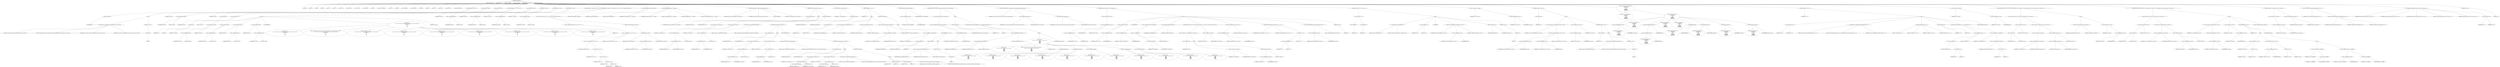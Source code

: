 digraph hostapd_notif_assoc {  
"1000123" [label = "(METHOD,hostapd_notif_assoc)" ]
"1000124" [label = "(PARAM,hostapd_data *hapd)" ]
"1000125" [label = "(PARAM,const u8 *addr)" ]
"1000126" [label = "(PARAM,const u8 *req_ies)" ]
"1000127" [label = "(PARAM,size_t req_ies_len)" ]
"1000128" [label = "(PARAM,int reassoc)" ]
"1000129" [label = "(BLOCK,,)" ]
"1000130" [label = "(LOCAL,v5: int)" ]
"1000131" [label = "(LOCAL,v6: int)" ]
"1000132" [label = "(LOCAL,v8: u8)" ]
"1000133" [label = "(LOCAL,v9: u8)" ]
"1000134" [label = "(LOCAL,v10: u8)" ]
"1000135" [label = "(LOCAL,v11: u8)" ]
"1000136" [label = "(LOCAL,v14: size_t)" ]
"1000137" [label = "(LOCAL,v15: const u8 *)" ]
"1000138" [label = "(LOCAL,v17: sta_info *)" ]
"1000139" [label = "(LOCAL,v18: sta_info *)" ]
"1000140" [label = "(LOCAL,v19: int)" ]
"1000141" [label = "(LOCAL,v20: wpa_state_machine *)" ]
"1000142" [label = "(LOCAL,v21: int)" ]
"1000143" [label = "(LOCAL,v22: int)" ]
"1000144" [label = "(LOCAL,v23: unsigned int)" ]
"1000145" [label = "(LOCAL,v24: wpa_event)" ]
"1000146" [label = "(LOCAL,v25: u32)" ]
"1000147" [label = "(LOCAL,v26: int)" ]
"1000148" [label = "(LOCAL,v27: u32)" ]
"1000149" [label = "(LOCAL,v28: u8 *)" ]
"1000150" [label = "(LOCAL,v30: u8 [ 1064 ])" ]
"1000151" [label = "(LOCAL,mdie: ieee802_11_elems)" ]
"1000152" [label = "(CONTROL_STRUCTURE,if ( !addr ),if ( !addr ))" ]
"1000153" [label = "(<operator>.logicalNot,!addr)" ]
"1000154" [label = "(IDENTIFIER,addr,!addr)" ]
"1000155" [label = "(BLOCK,,)" ]
"1000156" [label = "(wpa_printf,wpa_printf(2, \"hostapd_notif_assoc: Skip event with no address\", req_ies, req_ies_len))" ]
"1000157" [label = "(LITERAL,2,wpa_printf(2, \"hostapd_notif_assoc: Skip event with no address\", req_ies, req_ies_len))" ]
"1000158" [label = "(LITERAL,\"hostapd_notif_assoc: Skip event with no address\",wpa_printf(2, \"hostapd_notif_assoc: Skip event with no address\", req_ies, req_ies_len))" ]
"1000159" [label = "(IDENTIFIER,req_ies,wpa_printf(2, \"hostapd_notif_assoc: Skip event with no address\", req_ies, req_ies_len))" ]
"1000160" [label = "(IDENTIFIER,req_ies_len,wpa_printf(2, \"hostapd_notif_assoc: Skip event with no address\", req_ies, req_ies_len))" ]
"1000161" [label = "(RETURN,return -1;,return -1;)" ]
"1000162" [label = "(<operator>.minus,-1)" ]
"1000163" [label = "(LITERAL,1,-1)" ]
"1000164" [label = "(<operator>.assignment,v5 = addr[1])" ]
"1000165" [label = "(IDENTIFIER,v5,v5 = addr[1])" ]
"1000166" [label = "(<operator>.indirectIndexAccess,addr[1])" ]
"1000167" [label = "(IDENTIFIER,addr,v5 = addr[1])" ]
"1000168" [label = "(LITERAL,1,v5 = addr[1])" ]
"1000169" [label = "(<operator>.assignment,v6 = *addr)" ]
"1000170" [label = "(IDENTIFIER,v6,v6 = *addr)" ]
"1000171" [label = "(<operator>.indirection,*addr)" ]
"1000172" [label = "(IDENTIFIER,addr,v6 = *addr)" ]
"1000173" [label = "(CONTROL_STRUCTURE,if ( (v6 & 1) != 0 ),if ( (v6 & 1) != 0 ))" ]
"1000174" [label = "(<operator>.notEquals,(v6 & 1) != 0)" ]
"1000175" [label = "(<operator>.and,v6 & 1)" ]
"1000176" [label = "(IDENTIFIER,v6,v6 & 1)" ]
"1000177" [label = "(LITERAL,1,v6 & 1)" ]
"1000178" [label = "(LITERAL,0,(v6 & 1) != 0)" ]
"1000179" [label = "(BLOCK,,)" ]
"1000180" [label = "(<operator>.assignment,v11 = addr[5])" ]
"1000181" [label = "(IDENTIFIER,v11,v11 = addr[5])" ]
"1000182" [label = "(<operator>.indirectIndexAccess,addr[5])" ]
"1000183" [label = "(IDENTIFIER,addr,v11 = addr[5])" ]
"1000184" [label = "(LITERAL,5,v11 = addr[5])" ]
"1000185" [label = "(<operator>.assignment,v10 = addr[4])" ]
"1000186" [label = "(IDENTIFIER,v10,v10 = addr[4])" ]
"1000187" [label = "(<operator>.indirectIndexAccess,addr[4])" ]
"1000188" [label = "(IDENTIFIER,addr,v10 = addr[4])" ]
"1000189" [label = "(LITERAL,4,v10 = addr[4])" ]
"1000190" [label = "(<operator>.assignment,v9 = addr[3])" ]
"1000191" [label = "(IDENTIFIER,v9,v9 = addr[3])" ]
"1000192" [label = "(<operator>.indirectIndexAccess,addr[3])" ]
"1000193" [label = "(IDENTIFIER,addr,v9 = addr[3])" ]
"1000194" [label = "(LITERAL,3,v9 = addr[3])" ]
"1000195" [label = "(<operator>.assignment,v8 = addr[2])" ]
"1000196" [label = "(IDENTIFIER,v8,v8 = addr[2])" ]
"1000197" [label = "(<operator>.indirectIndexAccess,addr[2])" ]
"1000198" [label = "(IDENTIFIER,addr,v8 = addr[2])" ]
"1000199" [label = "(LITERAL,2,v8 = addr[2])" ]
"1000200" [label = "(JUMP_TARGET,LABEL_9)" ]
"1000201" [label = "(wpa_printf,wpa_printf(\n      2,\n      \"%s: Invalid SA=%02x:%02x:%02x:%02x:%02x:%02x in received indication - ignore this indication silently\",\n      \"hostapd_notif_assoc\",\n      v6,\n      v5,\n      v8,\n      v9,\n      v10,\n      v11))" ]
"1000202" [label = "(LITERAL,2,wpa_printf(\n      2,\n      \"%s: Invalid SA=%02x:%02x:%02x:%02x:%02x:%02x in received indication - ignore this indication silently\",\n      \"hostapd_notif_assoc\",\n      v6,\n      v5,\n      v8,\n      v9,\n      v10,\n      v11))" ]
"1000203" [label = "(LITERAL,\"%s: Invalid SA=%02x:%02x:%02x:%02x:%02x:%02x in received indication - ignore this indication silently\",wpa_printf(\n      2,\n      \"%s: Invalid SA=%02x:%02x:%02x:%02x:%02x:%02x in received indication - ignore this indication silently\",\n      \"hostapd_notif_assoc\",\n      v6,\n      v5,\n      v8,\n      v9,\n      v10,\n      v11))" ]
"1000204" [label = "(LITERAL,\"hostapd_notif_assoc\",wpa_printf(\n      2,\n      \"%s: Invalid SA=%02x:%02x:%02x:%02x:%02x:%02x in received indication - ignore this indication silently\",\n      \"hostapd_notif_assoc\",\n      v6,\n      v5,\n      v8,\n      v9,\n      v10,\n      v11))" ]
"1000205" [label = "(IDENTIFIER,v6,wpa_printf(\n      2,\n      \"%s: Invalid SA=%02x:%02x:%02x:%02x:%02x:%02x in received indication - ignore this indication silently\",\n      \"hostapd_notif_assoc\",\n      v6,\n      v5,\n      v8,\n      v9,\n      v10,\n      v11))" ]
"1000206" [label = "(IDENTIFIER,v5,wpa_printf(\n      2,\n      \"%s: Invalid SA=%02x:%02x:%02x:%02x:%02x:%02x in received indication - ignore this indication silently\",\n      \"hostapd_notif_assoc\",\n      v6,\n      v5,\n      v8,\n      v9,\n      v10,\n      v11))" ]
"1000207" [label = "(IDENTIFIER,v8,wpa_printf(\n      2,\n      \"%s: Invalid SA=%02x:%02x:%02x:%02x:%02x:%02x in received indication - ignore this indication silently\",\n      \"hostapd_notif_assoc\",\n      v6,\n      v5,\n      v8,\n      v9,\n      v10,\n      v11))" ]
"1000208" [label = "(IDENTIFIER,v9,wpa_printf(\n      2,\n      \"%s: Invalid SA=%02x:%02x:%02x:%02x:%02x:%02x in received indication - ignore this indication silently\",\n      \"hostapd_notif_assoc\",\n      v6,\n      v5,\n      v8,\n      v9,\n      v10,\n      v11))" ]
"1000209" [label = "(IDENTIFIER,v10,wpa_printf(\n      2,\n      \"%s: Invalid SA=%02x:%02x:%02x:%02x:%02x:%02x in received indication - ignore this indication silently\",\n      \"hostapd_notif_assoc\",\n      v6,\n      v5,\n      v8,\n      v9,\n      v10,\n      v11))" ]
"1000210" [label = "(IDENTIFIER,v11,wpa_printf(\n      2,\n      \"%s: Invalid SA=%02x:%02x:%02x:%02x:%02x:%02x in received indication - ignore this indication silently\",\n      \"hostapd_notif_assoc\",\n      v6,\n      v5,\n      v8,\n      v9,\n      v10,\n      v11))" ]
"1000211" [label = "(RETURN,return 0;,return 0;)" ]
"1000212" [label = "(LITERAL,0,return 0;)" ]
"1000213" [label = "(<operator>.assignment,v8 = addr[2])" ]
"1000214" [label = "(IDENTIFIER,v8,v8 = addr[2])" ]
"1000215" [label = "(<operator>.indirectIndexAccess,addr[2])" ]
"1000216" [label = "(IDENTIFIER,addr,v8 = addr[2])" ]
"1000217" [label = "(LITERAL,2,v8 = addr[2])" ]
"1000218" [label = "(<operator>.assignment,v9 = addr[3])" ]
"1000219" [label = "(IDENTIFIER,v9,v9 = addr[3])" ]
"1000220" [label = "(<operator>.indirectIndexAccess,addr[3])" ]
"1000221" [label = "(IDENTIFIER,addr,v9 = addr[3])" ]
"1000222" [label = "(LITERAL,3,v9 = addr[3])" ]
"1000223" [label = "(<operator>.assignment,v10 = addr[4])" ]
"1000224" [label = "(IDENTIFIER,v10,v10 = addr[4])" ]
"1000225" [label = "(<operator>.indirectIndexAccess,addr[4])" ]
"1000226" [label = "(IDENTIFIER,addr,v10 = addr[4])" ]
"1000227" [label = "(LITERAL,4,v10 = addr[4])" ]
"1000228" [label = "(<operator>.assignment,v11 = addr[5])" ]
"1000229" [label = "(IDENTIFIER,v11,v11 = addr[5])" ]
"1000230" [label = "(<operator>.indirectIndexAccess,addr[5])" ]
"1000231" [label = "(IDENTIFIER,addr,v11 = addr[5])" ]
"1000232" [label = "(LITERAL,5,v11 = addr[5])" ]
"1000233" [label = "(CONTROL_STRUCTURE,if ( !((unsigned __int8)(v5 | v6 | v8 | v9 | v10) | v11) || !bcmp(addr, hapd->own_addr, 6u) ),if ( !((unsigned __int8)(v5 | v6 | v8 | v9 | v10) | v11) || !bcmp(addr, hapd->own_addr, 6u) ))" ]
"1000234" [label = "(<operator>.logicalOr,!((unsigned __int8)(v5 | v6 | v8 | v9 | v10) | v11) || !bcmp(addr, hapd->own_addr, 6u))" ]
"1000235" [label = "(<operator>.logicalNot,!((unsigned __int8)(v5 | v6 | v8 | v9 | v10) | v11))" ]
"1000236" [label = "(<operator>.or,(unsigned __int8)(v5 | v6 | v8 | v9 | v10) | v11)" ]
"1000237" [label = "(<operator>.cast,(unsigned __int8)(v5 | v6 | v8 | v9 | v10))" ]
"1000238" [label = "(UNKNOWN,unsigned __int8,unsigned __int8)" ]
"1000239" [label = "(<operator>.or,v5 | v6 | v8 | v9 | v10)" ]
"1000240" [label = "(IDENTIFIER,v5,v5 | v6 | v8 | v9 | v10)" ]
"1000241" [label = "(<operator>.or,v6 | v8 | v9 | v10)" ]
"1000242" [label = "(IDENTIFIER,v6,v6 | v8 | v9 | v10)" ]
"1000243" [label = "(<operator>.or,v8 | v9 | v10)" ]
"1000244" [label = "(IDENTIFIER,v8,v8 | v9 | v10)" ]
"1000245" [label = "(<operator>.or,v9 | v10)" ]
"1000246" [label = "(IDENTIFIER,v9,v9 | v10)" ]
"1000247" [label = "(IDENTIFIER,v10,v9 | v10)" ]
"1000248" [label = "(IDENTIFIER,v11,(unsigned __int8)(v5 | v6 | v8 | v9 | v10) | v11)" ]
"1000249" [label = "(<operator>.logicalNot,!bcmp(addr, hapd->own_addr, 6u))" ]
"1000250" [label = "(bcmp,bcmp(addr, hapd->own_addr, 6u))" ]
"1000251" [label = "(IDENTIFIER,addr,bcmp(addr, hapd->own_addr, 6u))" ]
"1000252" [label = "(<operator>.indirectFieldAccess,hapd->own_addr)" ]
"1000253" [label = "(IDENTIFIER,hapd,bcmp(addr, hapd->own_addr, 6u))" ]
"1000254" [label = "(FIELD_IDENTIFIER,own_addr,own_addr)" ]
"1000255" [label = "(LITERAL,6u,bcmp(addr, hapd->own_addr, 6u))" ]
"1000256" [label = "(CONTROL_STRUCTURE,goto LABEL_9;,goto LABEL_9;)" ]
"1000257" [label = "(random_add_randomness,random_add_randomness(addr, 6u))" ]
"1000258" [label = "(IDENTIFIER,addr,random_add_randomness(addr, 6u))" ]
"1000259" [label = "(LITERAL,6u,random_add_randomness(addr, 6u))" ]
"1000260" [label = "(hostapd_logger,hostapd_logger(hapd, addr, 1u, 2, \"associated\"))" ]
"1000261" [label = "(IDENTIFIER,hapd,hostapd_logger(hapd, addr, 1u, 2, \"associated\"))" ]
"1000262" [label = "(IDENTIFIER,addr,hostapd_logger(hapd, addr, 1u, 2, \"associated\"))" ]
"1000263" [label = "(LITERAL,1u,hostapd_logger(hapd, addr, 1u, 2, \"associated\"))" ]
"1000264" [label = "(LITERAL,2,hostapd_logger(hapd, addr, 1u, 2, \"associated\"))" ]
"1000265" [label = "(LITERAL,\"associated\",hostapd_logger(hapd, addr, 1u, 2, \"associated\"))" ]
"1000266" [label = "(ieee802_11_parse_elems,ieee802_11_parse_elems(req_ies, req_ies_len, &mdie, 0))" ]
"1000267" [label = "(IDENTIFIER,req_ies,ieee802_11_parse_elems(req_ies, req_ies_len, &mdie, 0))" ]
"1000268" [label = "(IDENTIFIER,req_ies_len,ieee802_11_parse_elems(req_ies, req_ies_len, &mdie, 0))" ]
"1000269" [label = "(<operator>.addressOf,&mdie)" ]
"1000270" [label = "(IDENTIFIER,mdie,ieee802_11_parse_elems(req_ies, req_ies_len, &mdie, 0))" ]
"1000271" [label = "(LITERAL,0,ieee802_11_parse_elems(req_ies, req_ies_len, &mdie, 0))" ]
"1000272" [label = "(CONTROL_STRUCTURE,if ( mdie.wps_ie ),if ( mdie.wps_ie ))" ]
"1000273" [label = "(<operator>.fieldAccess,mdie.wps_ie)" ]
"1000274" [label = "(IDENTIFIER,mdie,if ( mdie.wps_ie ))" ]
"1000275" [label = "(FIELD_IDENTIFIER,wps_ie,wps_ie)" ]
"1000276" [label = "(BLOCK,,)" ]
"1000277" [label = "(<operator>.assignment,v14 = mdie.wps_ie_len + 2)" ]
"1000278" [label = "(IDENTIFIER,v14,v14 = mdie.wps_ie_len + 2)" ]
"1000279" [label = "(<operator>.addition,mdie.wps_ie_len + 2)" ]
"1000280" [label = "(<operator>.fieldAccess,mdie.wps_ie_len)" ]
"1000281" [label = "(IDENTIFIER,mdie,mdie.wps_ie_len + 2)" ]
"1000282" [label = "(FIELD_IDENTIFIER,wps_ie_len,wps_ie_len)" ]
"1000283" [label = "(LITERAL,2,mdie.wps_ie_len + 2)" ]
"1000284" [label = "(<operator>.assignment,v15 = mdie.wps_ie - 2)" ]
"1000285" [label = "(IDENTIFIER,v15,v15 = mdie.wps_ie - 2)" ]
"1000286" [label = "(<operator>.subtraction,mdie.wps_ie - 2)" ]
"1000287" [label = "(<operator>.fieldAccess,mdie.wps_ie)" ]
"1000288" [label = "(IDENTIFIER,mdie,mdie.wps_ie - 2)" ]
"1000289" [label = "(FIELD_IDENTIFIER,wps_ie,wps_ie)" ]
"1000290" [label = "(LITERAL,2,mdie.wps_ie - 2)" ]
"1000291" [label = "(wpa_printf,wpa_printf(2, \"STA included WPS IE in (Re)AssocReq\"))" ]
"1000292" [label = "(LITERAL,2,wpa_printf(2, \"STA included WPS IE in (Re)AssocReq\"))" ]
"1000293" [label = "(LITERAL,\"STA included WPS IE in (Re)AssocReq\",wpa_printf(2, \"STA included WPS IE in (Re)AssocReq\"))" ]
"1000294" [label = "(CONTROL_STRUCTURE,else,else)" ]
"1000295" [label = "(CONTROL_STRUCTURE,if ( mdie.rsn_ie ),if ( mdie.rsn_ie ))" ]
"1000296" [label = "(<operator>.fieldAccess,mdie.rsn_ie)" ]
"1000297" [label = "(IDENTIFIER,mdie,if ( mdie.rsn_ie ))" ]
"1000298" [label = "(FIELD_IDENTIFIER,rsn_ie,rsn_ie)" ]
"1000299" [label = "(BLOCK,,)" ]
"1000300" [label = "(<operator>.assignment,v14 = mdie.rsn_ie_len + 2)" ]
"1000301" [label = "(IDENTIFIER,v14,v14 = mdie.rsn_ie_len + 2)" ]
"1000302" [label = "(<operator>.addition,mdie.rsn_ie_len + 2)" ]
"1000303" [label = "(<operator>.fieldAccess,mdie.rsn_ie_len)" ]
"1000304" [label = "(IDENTIFIER,mdie,mdie.rsn_ie_len + 2)" ]
"1000305" [label = "(FIELD_IDENTIFIER,rsn_ie_len,rsn_ie_len)" ]
"1000306" [label = "(LITERAL,2,mdie.rsn_ie_len + 2)" ]
"1000307" [label = "(<operator>.assignment,v15 = mdie.rsn_ie - 2)" ]
"1000308" [label = "(IDENTIFIER,v15,v15 = mdie.rsn_ie - 2)" ]
"1000309" [label = "(<operator>.subtraction,mdie.rsn_ie - 2)" ]
"1000310" [label = "(<operator>.fieldAccess,mdie.rsn_ie)" ]
"1000311" [label = "(IDENTIFIER,mdie,mdie.rsn_ie - 2)" ]
"1000312" [label = "(FIELD_IDENTIFIER,rsn_ie,rsn_ie)" ]
"1000313" [label = "(LITERAL,2,mdie.rsn_ie - 2)" ]
"1000314" [label = "(wpa_printf,wpa_printf(2, \"STA included RSN IE in (Re)AssocReq\"))" ]
"1000315" [label = "(LITERAL,2,wpa_printf(2, \"STA included RSN IE in (Re)AssocReq\"))" ]
"1000316" [label = "(LITERAL,\"STA included RSN IE in (Re)AssocReq\",wpa_printf(2, \"STA included RSN IE in (Re)AssocReq\"))" ]
"1000317" [label = "(CONTROL_STRUCTURE,else,else)" ]
"1000318" [label = "(CONTROL_STRUCTURE,if ( mdie.wpa_ie ),if ( mdie.wpa_ie ))" ]
"1000319" [label = "(<operator>.fieldAccess,mdie.wpa_ie)" ]
"1000320" [label = "(IDENTIFIER,mdie,if ( mdie.wpa_ie ))" ]
"1000321" [label = "(FIELD_IDENTIFIER,wpa_ie,wpa_ie)" ]
"1000322" [label = "(BLOCK,,)" ]
"1000323" [label = "(<operator>.assignment,v14 = mdie.wpa_ie_len + 2)" ]
"1000324" [label = "(IDENTIFIER,v14,v14 = mdie.wpa_ie_len + 2)" ]
"1000325" [label = "(<operator>.addition,mdie.wpa_ie_len + 2)" ]
"1000326" [label = "(<operator>.fieldAccess,mdie.wpa_ie_len)" ]
"1000327" [label = "(IDENTIFIER,mdie,mdie.wpa_ie_len + 2)" ]
"1000328" [label = "(FIELD_IDENTIFIER,wpa_ie_len,wpa_ie_len)" ]
"1000329" [label = "(LITERAL,2,mdie.wpa_ie_len + 2)" ]
"1000330" [label = "(<operator>.assignment,v15 = mdie.wpa_ie - 2)" ]
"1000331" [label = "(IDENTIFIER,v15,v15 = mdie.wpa_ie - 2)" ]
"1000332" [label = "(<operator>.subtraction,mdie.wpa_ie - 2)" ]
"1000333" [label = "(<operator>.fieldAccess,mdie.wpa_ie)" ]
"1000334" [label = "(IDENTIFIER,mdie,mdie.wpa_ie - 2)" ]
"1000335" [label = "(FIELD_IDENTIFIER,wpa_ie,wpa_ie)" ]
"1000336" [label = "(LITERAL,2,mdie.wpa_ie - 2)" ]
"1000337" [label = "(wpa_printf,wpa_printf(2, \"STA included WPA IE in (Re)AssocReq\"))" ]
"1000338" [label = "(LITERAL,2,wpa_printf(2, \"STA included WPA IE in (Re)AssocReq\"))" ]
"1000339" [label = "(LITERAL,\"STA included WPA IE in (Re)AssocReq\",wpa_printf(2, \"STA included WPA IE in (Re)AssocReq\"))" ]
"1000340" [label = "(CONTROL_STRUCTURE,else,else)" ]
"1000341" [label = "(BLOCK,,)" ]
"1000342" [label = "(<operator>.assignment,v15 = 0)" ]
"1000343" [label = "(IDENTIFIER,v15,v15 = 0)" ]
"1000344" [label = "(LITERAL,0,v15 = 0)" ]
"1000345" [label = "(<operator>.assignment,v14 = 0)" ]
"1000346" [label = "(IDENTIFIER,v14,v14 = 0)" ]
"1000347" [label = "(LITERAL,0,v14 = 0)" ]
"1000348" [label = "(wpa_printf,wpa_printf(2, \"STA did not include WPS/RSN/WPA IE in (Re)AssocReq\"))" ]
"1000349" [label = "(LITERAL,2,wpa_printf(2, \"STA did not include WPS/RSN/WPA IE in (Re)AssocReq\"))" ]
"1000350" [label = "(LITERAL,\"STA did not include WPS/RSN/WPA IE in (Re)AssocReq\",wpa_printf(2, \"STA did not include WPS/RSN/WPA IE in (Re)AssocReq\"))" ]
"1000351" [label = "(<operator>.assignment,v17 = ap_get_sta(hapd, addr))" ]
"1000352" [label = "(IDENTIFIER,v17,v17 = ap_get_sta(hapd, addr))" ]
"1000353" [label = "(ap_get_sta,ap_get_sta(hapd, addr))" ]
"1000354" [label = "(IDENTIFIER,hapd,ap_get_sta(hapd, addr))" ]
"1000355" [label = "(IDENTIFIER,addr,ap_get_sta(hapd, addr))" ]
"1000356" [label = "(CONTROL_STRUCTURE,if ( v17 ),if ( v17 ))" ]
"1000357" [label = "(IDENTIFIER,v17,if ( v17 ))" ]
"1000358" [label = "(BLOCK,,)" ]
"1000359" [label = "(<operator>.assignment,v18 = v17)" ]
"1000360" [label = "(IDENTIFIER,v18,v18 = v17)" ]
"1000361" [label = "(IDENTIFIER,v17,v18 = v17)" ]
"1000362" [label = "(ap_sta_no_session_timeout,ap_sta_no_session_timeout(hapd, v17))" ]
"1000363" [label = "(IDENTIFIER,hapd,ap_sta_no_session_timeout(hapd, v17))" ]
"1000364" [label = "(IDENTIFIER,v17,ap_sta_no_session_timeout(hapd, v17))" ]
"1000365" [label = "(accounting_sta_stop,accounting_sta_stop(hapd, v18))" ]
"1000366" [label = "(IDENTIFIER,hapd,accounting_sta_stop(hapd, v18))" ]
"1000367" [label = "(IDENTIFIER,v18,accounting_sta_stop(hapd, v18))" ]
"1000368" [label = "(<operator>.assignment,v18->timeout_next = STA_NULLFUNC)" ]
"1000369" [label = "(<operator>.indirectFieldAccess,v18->timeout_next)" ]
"1000370" [label = "(IDENTIFIER,v18,v18->timeout_next = STA_NULLFUNC)" ]
"1000371" [label = "(FIELD_IDENTIFIER,timeout_next,timeout_next)" ]
"1000372" [label = "(IDENTIFIER,STA_NULLFUNC,v18->timeout_next = STA_NULLFUNC)" ]
"1000373" [label = "(CONTROL_STRUCTURE,else,else)" ]
"1000374" [label = "(BLOCK,,)" ]
"1000375" [label = "(<operator>.assignment,v18 = ap_sta_add(hapd, addr))" ]
"1000376" [label = "(IDENTIFIER,v18,v18 = ap_sta_add(hapd, addr))" ]
"1000377" [label = "(ap_sta_add,ap_sta_add(hapd, addr))" ]
"1000378" [label = "(IDENTIFIER,hapd,ap_sta_add(hapd, addr))" ]
"1000379" [label = "(IDENTIFIER,addr,ap_sta_add(hapd, addr))" ]
"1000380" [label = "(CONTROL_STRUCTURE,if ( !v18 ),if ( !v18 ))" ]
"1000381" [label = "(<operator>.logicalNot,!v18)" ]
"1000382" [label = "(IDENTIFIER,v18,!v18)" ]
"1000383" [label = "(BLOCK,,)" ]
"1000384" [label = "(hostapd_drv_sta_disassoc,hostapd_drv_sta_disassoc(hapd, addr, 5))" ]
"1000385" [label = "(IDENTIFIER,hapd,hostapd_drv_sta_disassoc(hapd, addr, 5))" ]
"1000386" [label = "(IDENTIFIER,addr,hostapd_drv_sta_disassoc(hapd, addr, 5))" ]
"1000387" [label = "(LITERAL,5,hostapd_drv_sta_disassoc(hapd, addr, 5))" ]
"1000388" [label = "(RETURN,return -1;,return -1;)" ]
"1000389" [label = "(<operator>.minus,-1)" ]
"1000390" [label = "(LITERAL,1,-1)" ]
"1000391" [label = "(<operators>.assignmentAnd,v18->flags &= 0xFFFECFFF)" ]
"1000392" [label = "(<operator>.indirectFieldAccess,v18->flags)" ]
"1000393" [label = "(IDENTIFIER,v18,v18->flags &= 0xFFFECFFF)" ]
"1000394" [label = "(FIELD_IDENTIFIER,flags,flags)" ]
"1000395" [label = "(LITERAL,0xFFFECFFF,v18->flags &= 0xFFFECFFF)" ]
"1000396" [label = "(CONTROL_STRUCTURE,if ( !hapd->iface->drv_max_acl_mac_addrs ),if ( !hapd->iface->drv_max_acl_mac_addrs ))" ]
"1000397" [label = "(<operator>.logicalNot,!hapd->iface->drv_max_acl_mac_addrs)" ]
"1000398" [label = "(<operator>.indirectFieldAccess,hapd->iface->drv_max_acl_mac_addrs)" ]
"1000399" [label = "(<operator>.indirectFieldAccess,hapd->iface)" ]
"1000400" [label = "(IDENTIFIER,hapd,!hapd->iface->drv_max_acl_mac_addrs)" ]
"1000401" [label = "(FIELD_IDENTIFIER,iface,iface)" ]
"1000402" [label = "(FIELD_IDENTIFIER,drv_max_acl_mac_addrs,drv_max_acl_mac_addrs)" ]
"1000403" [label = "(BLOCK,,)" ]
"1000404" [label = "(<operator>.assignment,v19 = 1)" ]
"1000405" [label = "(IDENTIFIER,v19,v19 = 1)" ]
"1000406" [label = "(LITERAL,1,v19 = 1)" ]
"1000407" [label = "(CONTROL_STRUCTURE,if ( hostapd_check_acl(hapd, addr, 0) != 1 ),if ( hostapd_check_acl(hapd, addr, 0) != 1 ))" ]
"1000408" [label = "(<operator>.notEquals,hostapd_check_acl(hapd, addr, 0) != 1)" ]
"1000409" [label = "(hostapd_check_acl,hostapd_check_acl(hapd, addr, 0))" ]
"1000410" [label = "(IDENTIFIER,hapd,hostapd_check_acl(hapd, addr, 0))" ]
"1000411" [label = "(IDENTIFIER,addr,hostapd_check_acl(hapd, addr, 0))" ]
"1000412" [label = "(LITERAL,0,hostapd_check_acl(hapd, addr, 0))" ]
"1000413" [label = "(LITERAL,1,hostapd_check_acl(hapd, addr, 0) != 1)" ]
"1000414" [label = "(BLOCK,,)" ]
"1000415" [label = "(wpa_printf,wpa_printf(\n        3,\n        \"STA %02x:%02x:%02x:%02x:%02x:%02x not allowed to connect\",\n        *addr,\n        addr[1],\n        addr[2],\n        addr[3],\n        addr[4],\n        addr[5]))" ]
"1000416" [label = "(LITERAL,3,wpa_printf(\n        3,\n        \"STA %02x:%02x:%02x:%02x:%02x:%02x not allowed to connect\",\n        *addr,\n        addr[1],\n        addr[2],\n        addr[3],\n        addr[4],\n        addr[5]))" ]
"1000417" [label = "(LITERAL,\"STA %02x:%02x:%02x:%02x:%02x:%02x not allowed to connect\",wpa_printf(\n        3,\n        \"STA %02x:%02x:%02x:%02x:%02x:%02x not allowed to connect\",\n        *addr,\n        addr[1],\n        addr[2],\n        addr[3],\n        addr[4],\n        addr[5]))" ]
"1000418" [label = "(<operator>.indirection,*addr)" ]
"1000419" [label = "(IDENTIFIER,addr,wpa_printf(\n        3,\n        \"STA %02x:%02x:%02x:%02x:%02x:%02x not allowed to connect\",\n        *addr,\n        addr[1],\n        addr[2],\n        addr[3],\n        addr[4],\n        addr[5]))" ]
"1000420" [label = "(<operator>.indirectIndexAccess,addr[1])" ]
"1000421" [label = "(IDENTIFIER,addr,wpa_printf(\n        3,\n        \"STA %02x:%02x:%02x:%02x:%02x:%02x not allowed to connect\",\n        *addr,\n        addr[1],\n        addr[2],\n        addr[3],\n        addr[4],\n        addr[5]))" ]
"1000422" [label = "(LITERAL,1,wpa_printf(\n        3,\n        \"STA %02x:%02x:%02x:%02x:%02x:%02x not allowed to connect\",\n        *addr,\n        addr[1],\n        addr[2],\n        addr[3],\n        addr[4],\n        addr[5]))" ]
"1000423" [label = "(<operator>.indirectIndexAccess,addr[2])" ]
"1000424" [label = "(IDENTIFIER,addr,wpa_printf(\n        3,\n        \"STA %02x:%02x:%02x:%02x:%02x:%02x not allowed to connect\",\n        *addr,\n        addr[1],\n        addr[2],\n        addr[3],\n        addr[4],\n        addr[5]))" ]
"1000425" [label = "(LITERAL,2,wpa_printf(\n        3,\n        \"STA %02x:%02x:%02x:%02x:%02x:%02x not allowed to connect\",\n        *addr,\n        addr[1],\n        addr[2],\n        addr[3],\n        addr[4],\n        addr[5]))" ]
"1000426" [label = "(<operator>.indirectIndexAccess,addr[3])" ]
"1000427" [label = "(IDENTIFIER,addr,wpa_printf(\n        3,\n        \"STA %02x:%02x:%02x:%02x:%02x:%02x not allowed to connect\",\n        *addr,\n        addr[1],\n        addr[2],\n        addr[3],\n        addr[4],\n        addr[5]))" ]
"1000428" [label = "(LITERAL,3,wpa_printf(\n        3,\n        \"STA %02x:%02x:%02x:%02x:%02x:%02x not allowed to connect\",\n        *addr,\n        addr[1],\n        addr[2],\n        addr[3],\n        addr[4],\n        addr[5]))" ]
"1000429" [label = "(<operator>.indirectIndexAccess,addr[4])" ]
"1000430" [label = "(IDENTIFIER,addr,wpa_printf(\n        3,\n        \"STA %02x:%02x:%02x:%02x:%02x:%02x not allowed to connect\",\n        *addr,\n        addr[1],\n        addr[2],\n        addr[3],\n        addr[4],\n        addr[5]))" ]
"1000431" [label = "(LITERAL,4,wpa_printf(\n        3,\n        \"STA %02x:%02x:%02x:%02x:%02x:%02x not allowed to connect\",\n        *addr,\n        addr[1],\n        addr[2],\n        addr[3],\n        addr[4],\n        addr[5]))" ]
"1000432" [label = "(<operator>.indirectIndexAccess,addr[5])" ]
"1000433" [label = "(IDENTIFIER,addr,wpa_printf(\n        3,\n        \"STA %02x:%02x:%02x:%02x:%02x:%02x not allowed to connect\",\n        *addr,\n        addr[1],\n        addr[2],\n        addr[3],\n        addr[4],\n        addr[5]))" ]
"1000434" [label = "(LITERAL,5,wpa_printf(\n        3,\n        \"STA %02x:%02x:%02x:%02x:%02x:%02x not allowed to connect\",\n        *addr,\n        addr[1],\n        addr[2],\n        addr[3],\n        addr[4],\n        addr[5]))" ]
"1000435" [label = "(CONTROL_STRUCTURE,goto fail;,goto fail;)" ]
"1000436" [label = "(ap_copy_sta_supp_op_classes,ap_copy_sta_supp_op_classes(v18, mdie.supp_op_classes, mdie.supp_op_classes_len))" ]
"1000437" [label = "(IDENTIFIER,v18,ap_copy_sta_supp_op_classes(v18, mdie.supp_op_classes, mdie.supp_op_classes_len))" ]
"1000438" [label = "(<operator>.fieldAccess,mdie.supp_op_classes)" ]
"1000439" [label = "(IDENTIFIER,mdie,ap_copy_sta_supp_op_classes(v18, mdie.supp_op_classes, mdie.supp_op_classes_len))" ]
"1000440" [label = "(FIELD_IDENTIFIER,supp_op_classes,supp_op_classes)" ]
"1000441" [label = "(<operator>.fieldAccess,mdie.supp_op_classes_len)" ]
"1000442" [label = "(IDENTIFIER,mdie,ap_copy_sta_supp_op_classes(v18, mdie.supp_op_classes, mdie.supp_op_classes_len))" ]
"1000443" [label = "(FIELD_IDENTIFIER,supp_op_classes_len,supp_op_classes_len)" ]
"1000444" [label = "(CONTROL_STRUCTURE,if ( !hapd->conf->wpa ),if ( !hapd->conf->wpa ))" ]
"1000445" [label = "(<operator>.logicalNot,!hapd->conf->wpa)" ]
"1000446" [label = "(<operator>.indirectFieldAccess,hapd->conf->wpa)" ]
"1000447" [label = "(<operator>.indirectFieldAccess,hapd->conf)" ]
"1000448" [label = "(IDENTIFIER,hapd,!hapd->conf->wpa)" ]
"1000449" [label = "(FIELD_IDENTIFIER,conf,conf)" ]
"1000450" [label = "(FIELD_IDENTIFIER,wpa,wpa)" ]
"1000451" [label = "(BLOCK,,)" ]
"1000452" [label = "(<operator>.assignment,v23 = v18->flags)" ]
"1000453" [label = "(IDENTIFIER,v23,v23 = v18->flags)" ]
"1000454" [label = "(<operator>.indirectFieldAccess,v18->flags)" ]
"1000455" [label = "(IDENTIFIER,v18,v23 = v18->flags)" ]
"1000456" [label = "(FIELD_IDENTIFIER,flags,flags)" ]
"1000457" [label = "(JUMP_TARGET,LABEL_30)" ]
"1000458" [label = "(<operator>.assignment,v18->flags = v23 & 0xFFF7FFFC | 3)" ]
"1000459" [label = "(<operator>.indirectFieldAccess,v18->flags)" ]
"1000460" [label = "(IDENTIFIER,v18,v18->flags = v23 & 0xFFF7FFFC | 3)" ]
"1000461" [label = "(FIELD_IDENTIFIER,flags,flags)" ]
"1000462" [label = "(<operator>.or,v23 & 0xFFF7FFFC | 3)" ]
"1000463" [label = "(<operator>.and,v23 & 0xFFF7FFFC)" ]
"1000464" [label = "(IDENTIFIER,v23,v23 & 0xFFF7FFFC)" ]
"1000465" [label = "(LITERAL,0xFFF7FFFC,v23 & 0xFFF7FFFC)" ]
"1000466" [label = "(LITERAL,3,v23 & 0xFFF7FFFC | 3)" ]
"1000467" [label = "(hostapd_set_sta_flags,hostapd_set_sta_flags(hapd, v18))" ]
"1000468" [label = "(IDENTIFIER,hapd,hostapd_set_sta_flags(hapd, v18))" ]
"1000469" [label = "(IDENTIFIER,v18,hostapd_set_sta_flags(hapd, v18))" ]
"1000470" [label = "(CONTROL_STRUCTURE,if ( !reassoc || (v24 = WPA_ASSOC_FT, v18->auth_alg != 2) ),if ( !reassoc || (v24 = WPA_ASSOC_FT, v18->auth_alg != 2) ))" ]
"1000471" [label = "(<operator>.logicalOr,!reassoc || (v24 = WPA_ASSOC_FT, v18->auth_alg != 2))" ]
"1000472" [label = "(<operator>.logicalNot,!reassoc)" ]
"1000473" [label = "(IDENTIFIER,reassoc,!reassoc)" ]
"1000474" [label = "(BLOCK,,)" ]
"1000475" [label = "(<operator>.assignment,v24 = WPA_ASSOC_FT)" ]
"1000476" [label = "(IDENTIFIER,v24,v24 = WPA_ASSOC_FT)" ]
"1000477" [label = "(IDENTIFIER,WPA_ASSOC_FT,v24 = WPA_ASSOC_FT)" ]
"1000478" [label = "(<operator>.notEquals,v18->auth_alg != 2)" ]
"1000479" [label = "(<operator>.indirectFieldAccess,v18->auth_alg)" ]
"1000480" [label = "(IDENTIFIER,v18,v18->auth_alg != 2)" ]
"1000481" [label = "(FIELD_IDENTIFIER,auth_alg,auth_alg)" ]
"1000482" [label = "(LITERAL,2,v18->auth_alg != 2)" ]
"1000483" [label = "(<operator>.assignment,v24 = WPA_ASSOC)" ]
"1000484" [label = "(IDENTIFIER,v24,v24 = WPA_ASSOC)" ]
"1000485" [label = "(IDENTIFIER,WPA_ASSOC,v24 = WPA_ASSOC)" ]
"1000486" [label = "(wpa_auth_sm_event,wpa_auth_sm_event(v18->wpa_sm, v24))" ]
"1000487" [label = "(<operator>.indirectFieldAccess,v18->wpa_sm)" ]
"1000488" [label = "(IDENTIFIER,v18,wpa_auth_sm_event(v18->wpa_sm, v24))" ]
"1000489" [label = "(FIELD_IDENTIFIER,wpa_sm,wpa_sm)" ]
"1000490" [label = "(IDENTIFIER,v24,wpa_auth_sm_event(v18->wpa_sm, v24))" ]
"1000491" [label = "(hostapd_new_assoc_sta,hostapd_new_assoc_sta(hapd, v18, (v23 >> 1) & 1))" ]
"1000492" [label = "(IDENTIFIER,hapd,hostapd_new_assoc_sta(hapd, v18, (v23 >> 1) & 1))" ]
"1000493" [label = "(IDENTIFIER,v18,hostapd_new_assoc_sta(hapd, v18, (v23 >> 1) & 1))" ]
"1000494" [label = "(<operator>.and,(v23 >> 1) & 1)" ]
"1000495" [label = "(<operator>.arithmeticShiftRight,v23 >> 1)" ]
"1000496" [label = "(IDENTIFIER,v23,v23 >> 1)" ]
"1000497" [label = "(LITERAL,1,v23 >> 1)" ]
"1000498" [label = "(LITERAL,1,(v23 >> 1) & 1)" ]
"1000499" [label = "(ieee802_1x_notify_port_enabled,ieee802_1x_notify_port_enabled(v18->eapol_sm, 1))" ]
"1000500" [label = "(<operator>.indirectFieldAccess,v18->eapol_sm)" ]
"1000501" [label = "(IDENTIFIER,v18,ieee802_1x_notify_port_enabled(v18->eapol_sm, 1))" ]
"1000502" [label = "(FIELD_IDENTIFIER,eapol_sm,eapol_sm)" ]
"1000503" [label = "(LITERAL,1,ieee802_1x_notify_port_enabled(v18->eapol_sm, 1))" ]
"1000504" [label = "(RETURN,return 0;,return 0;)" ]
"1000505" [label = "(LITERAL,0,return 0;)" ]
"1000506" [label = "(CONTROL_STRUCTURE,if ( !v15 || !v14 ),if ( !v15 || !v14 ))" ]
"1000507" [label = "(<operator>.logicalOr,!v15 || !v14)" ]
"1000508" [label = "(<operator>.logicalNot,!v15)" ]
"1000509" [label = "(IDENTIFIER,v15,!v15)" ]
"1000510" [label = "(<operator>.logicalNot,!v14)" ]
"1000511" [label = "(IDENTIFIER,v14,!v14)" ]
"1000512" [label = "(BLOCK,,)" ]
"1000513" [label = "(wpa_printf,wpa_printf(2, \"No WPA/RSN IE from STA\"))" ]
"1000514" [label = "(LITERAL,2,wpa_printf(2, \"No WPA/RSN IE from STA\"))" ]
"1000515" [label = "(LITERAL,\"No WPA/RSN IE from STA\",wpa_printf(2, \"No WPA/RSN IE from STA\"))" ]
"1000516" [label = "(<operator>.assignment,v19 = 13)" ]
"1000517" [label = "(IDENTIFIER,v19,v19 = 13)" ]
"1000518" [label = "(LITERAL,13,v19 = 13)" ]
"1000519" [label = "(JUMP_TARGET,fail)" ]
"1000520" [label = "(hostapd_drv_sta_disassoc,hostapd_drv_sta_disassoc(hapd, v18->addr, v19))" ]
"1000521" [label = "(IDENTIFIER,hapd,hostapd_drv_sta_disassoc(hapd, v18->addr, v19))" ]
"1000522" [label = "(<operator>.indirectFieldAccess,v18->addr)" ]
"1000523" [label = "(IDENTIFIER,v18,hostapd_drv_sta_disassoc(hapd, v18->addr, v19))" ]
"1000524" [label = "(FIELD_IDENTIFIER,addr,addr)" ]
"1000525" [label = "(IDENTIFIER,v19,hostapd_drv_sta_disassoc(hapd, v18->addr, v19))" ]
"1000526" [label = "(ap_free_sta,ap_free_sta(hapd, v18))" ]
"1000527" [label = "(IDENTIFIER,hapd,ap_free_sta(hapd, v18))" ]
"1000528" [label = "(IDENTIFIER,v18,ap_free_sta(hapd, v18))" ]
"1000529" [label = "(RETURN,return -1;,return -1;)" ]
"1000530" [label = "(<operator>.minus,-1)" ]
"1000531" [label = "(LITERAL,1,-1)" ]
"1000532" [label = "(<operator>.assignment,v20 = v18->wpa_sm)" ]
"1000533" [label = "(IDENTIFIER,v20,v20 = v18->wpa_sm)" ]
"1000534" [label = "(<operator>.indirectFieldAccess,v18->wpa_sm)" ]
"1000535" [label = "(IDENTIFIER,v18,v20 = v18->wpa_sm)" ]
"1000536" [label = "(FIELD_IDENTIFIER,wpa_sm,wpa_sm)" ]
"1000537" [label = "(CONTROL_STRUCTURE,if ( !v20 ),if ( !v20 ))" ]
"1000538" [label = "(<operator>.logicalNot,!v20)" ]
"1000539" [label = "(IDENTIFIER,v20,!v20)" ]
"1000540" [label = "(BLOCK,,)" ]
"1000541" [label = "(<operator>.assignment,v20 = wpa_auth_sta_init(hapd->wpa_auth, v18->addr, 0))" ]
"1000542" [label = "(IDENTIFIER,v20,v20 = wpa_auth_sta_init(hapd->wpa_auth, v18->addr, 0))" ]
"1000543" [label = "(wpa_auth_sta_init,wpa_auth_sta_init(hapd->wpa_auth, v18->addr, 0))" ]
"1000544" [label = "(<operator>.indirectFieldAccess,hapd->wpa_auth)" ]
"1000545" [label = "(IDENTIFIER,hapd,wpa_auth_sta_init(hapd->wpa_auth, v18->addr, 0))" ]
"1000546" [label = "(FIELD_IDENTIFIER,wpa_auth,wpa_auth)" ]
"1000547" [label = "(<operator>.indirectFieldAccess,v18->addr)" ]
"1000548" [label = "(IDENTIFIER,v18,wpa_auth_sta_init(hapd->wpa_auth, v18->addr, 0))" ]
"1000549" [label = "(FIELD_IDENTIFIER,addr,addr)" ]
"1000550" [label = "(LITERAL,0,wpa_auth_sta_init(hapd->wpa_auth, v18->addr, 0))" ]
"1000551" [label = "(<operator>.assignment,v18->wpa_sm = v20)" ]
"1000552" [label = "(<operator>.indirectFieldAccess,v18->wpa_sm)" ]
"1000553" [label = "(IDENTIFIER,v18,v18->wpa_sm = v20)" ]
"1000554" [label = "(FIELD_IDENTIFIER,wpa_sm,wpa_sm)" ]
"1000555" [label = "(IDENTIFIER,v20,v18->wpa_sm = v20)" ]
"1000556" [label = "(CONTROL_STRUCTURE,if ( !v20 ),if ( !v20 ))" ]
"1000557" [label = "(<operator>.logicalNot,!v20)" ]
"1000558" [label = "(IDENTIFIER,v20,!v20)" ]
"1000559" [label = "(BLOCK,,)" ]
"1000560" [label = "(wpa_printf,wpa_printf(5, \"Failed to initialize WPA state machine\"))" ]
"1000561" [label = "(LITERAL,5,wpa_printf(5, \"Failed to initialize WPA state machine\"))" ]
"1000562" [label = "(LITERAL,\"Failed to initialize WPA state machine\",wpa_printf(5, \"Failed to initialize WPA state machine\"))" ]
"1000563" [label = "(RETURN,return -1;,return -1;)" ]
"1000564" [label = "(<operator>.minus,-1)" ]
"1000565" [label = "(LITERAL,1,-1)" ]
"1000566" [label = "(<operator>.assignment,v21 = wpa_validate_wpa_ie(\n          hapd->wpa_auth,\n          v20,\n          hapd->iface->freq,\n          v15,\n          v14,\n          mdie.mdie,\n          mdie.mdie_len,\n          mdie.owe_dh,\n          mdie.owe_dh_len))" ]
"1000567" [label = "(IDENTIFIER,v21,v21 = wpa_validate_wpa_ie(\n          hapd->wpa_auth,\n          v20,\n          hapd->iface->freq,\n          v15,\n          v14,\n          mdie.mdie,\n          mdie.mdie_len,\n          mdie.owe_dh,\n          mdie.owe_dh_len))" ]
"1000568" [label = "(wpa_validate_wpa_ie,wpa_validate_wpa_ie(\n          hapd->wpa_auth,\n          v20,\n          hapd->iface->freq,\n          v15,\n          v14,\n          mdie.mdie,\n          mdie.mdie_len,\n          mdie.owe_dh,\n          mdie.owe_dh_len))" ]
"1000569" [label = "(<operator>.indirectFieldAccess,hapd->wpa_auth)" ]
"1000570" [label = "(IDENTIFIER,hapd,wpa_validate_wpa_ie(\n          hapd->wpa_auth,\n          v20,\n          hapd->iface->freq,\n          v15,\n          v14,\n          mdie.mdie,\n          mdie.mdie_len,\n          mdie.owe_dh,\n          mdie.owe_dh_len))" ]
"1000571" [label = "(FIELD_IDENTIFIER,wpa_auth,wpa_auth)" ]
"1000572" [label = "(IDENTIFIER,v20,wpa_validate_wpa_ie(\n          hapd->wpa_auth,\n          v20,\n          hapd->iface->freq,\n          v15,\n          v14,\n          mdie.mdie,\n          mdie.mdie_len,\n          mdie.owe_dh,\n          mdie.owe_dh_len))" ]
"1000573" [label = "(<operator>.indirectFieldAccess,hapd->iface->freq)" ]
"1000574" [label = "(<operator>.indirectFieldAccess,hapd->iface)" ]
"1000575" [label = "(IDENTIFIER,hapd,wpa_validate_wpa_ie(\n          hapd->wpa_auth,\n          v20,\n          hapd->iface->freq,\n          v15,\n          v14,\n          mdie.mdie,\n          mdie.mdie_len,\n          mdie.owe_dh,\n          mdie.owe_dh_len))" ]
"1000576" [label = "(FIELD_IDENTIFIER,iface,iface)" ]
"1000577" [label = "(FIELD_IDENTIFIER,freq,freq)" ]
"1000578" [label = "(IDENTIFIER,v15,wpa_validate_wpa_ie(\n          hapd->wpa_auth,\n          v20,\n          hapd->iface->freq,\n          v15,\n          v14,\n          mdie.mdie,\n          mdie.mdie_len,\n          mdie.owe_dh,\n          mdie.owe_dh_len))" ]
"1000579" [label = "(IDENTIFIER,v14,wpa_validate_wpa_ie(\n          hapd->wpa_auth,\n          v20,\n          hapd->iface->freq,\n          v15,\n          v14,\n          mdie.mdie,\n          mdie.mdie_len,\n          mdie.owe_dh,\n          mdie.owe_dh_len))" ]
"1000580" [label = "(<operator>.fieldAccess,mdie.mdie)" ]
"1000581" [label = "(IDENTIFIER,mdie,wpa_validate_wpa_ie(\n          hapd->wpa_auth,\n          v20,\n          hapd->iface->freq,\n          v15,\n          v14,\n          mdie.mdie,\n          mdie.mdie_len,\n          mdie.owe_dh,\n          mdie.owe_dh_len))" ]
"1000582" [label = "(FIELD_IDENTIFIER,mdie,mdie)" ]
"1000583" [label = "(<operator>.fieldAccess,mdie.mdie_len)" ]
"1000584" [label = "(IDENTIFIER,mdie,wpa_validate_wpa_ie(\n          hapd->wpa_auth,\n          v20,\n          hapd->iface->freq,\n          v15,\n          v14,\n          mdie.mdie,\n          mdie.mdie_len,\n          mdie.owe_dh,\n          mdie.owe_dh_len))" ]
"1000585" [label = "(FIELD_IDENTIFIER,mdie_len,mdie_len)" ]
"1000586" [label = "(<operator>.fieldAccess,mdie.owe_dh)" ]
"1000587" [label = "(IDENTIFIER,mdie,wpa_validate_wpa_ie(\n          hapd->wpa_auth,\n          v20,\n          hapd->iface->freq,\n          v15,\n          v14,\n          mdie.mdie,\n          mdie.mdie_len,\n          mdie.owe_dh,\n          mdie.owe_dh_len))" ]
"1000588" [label = "(FIELD_IDENTIFIER,owe_dh,owe_dh)" ]
"1000589" [label = "(<operator>.fieldAccess,mdie.owe_dh_len)" ]
"1000590" [label = "(IDENTIFIER,mdie,wpa_validate_wpa_ie(\n          hapd->wpa_auth,\n          v20,\n          hapd->iface->freq,\n          v15,\n          v14,\n          mdie.mdie,\n          mdie.mdie_len,\n          mdie.owe_dh,\n          mdie.owe_dh_len))" ]
"1000591" [label = "(FIELD_IDENTIFIER,owe_dh_len,owe_dh_len)" ]
"1000592" [label = "(CONTROL_STRUCTURE,if ( v21 ),if ( v21 ))" ]
"1000593" [label = "(IDENTIFIER,v21,if ( v21 ))" ]
"1000594" [label = "(BLOCK,,)" ]
"1000595" [label = "(<operator>.assignment,v22 = v21)" ]
"1000596" [label = "(IDENTIFIER,v22,v22 = v21)" ]
"1000597" [label = "(IDENTIFIER,v21,v22 = v21)" ]
"1000598" [label = "(wpa_printf,wpa_printf(2, \"WPA/RSN information element rejected? (res %u)\", v21))" ]
"1000599" [label = "(LITERAL,2,wpa_printf(2, \"WPA/RSN information element rejected? (res %u)\", v21))" ]
"1000600" [label = "(LITERAL,\"WPA/RSN information element rejected? (res %u)\",wpa_printf(2, \"WPA/RSN information element rejected? (res %u)\", v21))" ]
"1000601" [label = "(IDENTIFIER,v21,wpa_printf(2, \"WPA/RSN information element rejected? (res %u)\", v21))" ]
"1000602" [label = "(wpa_hexdump,wpa_hexdump(2, \"IE\", v15, v14))" ]
"1000603" [label = "(LITERAL,2,wpa_hexdump(2, \"IE\", v15, v14))" ]
"1000604" [label = "(LITERAL,\"IE\",wpa_hexdump(2, \"IE\", v15, v14))" ]
"1000605" [label = "(IDENTIFIER,v15,wpa_hexdump(2, \"IE\", v15, v14))" ]
"1000606" [label = "(IDENTIFIER,v14,wpa_hexdump(2, \"IE\", v15, v14))" ]
"1000607" [label = "(<operator>.assignment,v19 = 13)" ]
"1000608" [label = "(IDENTIFIER,v19,v19 = 13)" ]
"1000609" [label = "(LITERAL,13,v19 = 13)" ]
"1000610" [label = "(CONTROL_STRUCTURE,if ( (unsigned int)(v22 - 2) < 7 ),if ( (unsigned int)(v22 - 2) < 7 ))" ]
"1000611" [label = "(<operator>.lessThan,(unsigned int)(v22 - 2) < 7)" ]
"1000612" [label = "(<operator>.cast,(unsigned int)(v22 - 2))" ]
"1000613" [label = "(UNKNOWN,unsigned int,unsigned int)" ]
"1000614" [label = "(<operator>.subtraction,v22 - 2)" ]
"1000615" [label = "(IDENTIFIER,v22,v22 - 2)" ]
"1000616" [label = "(LITERAL,2,v22 - 2)" ]
"1000617" [label = "(LITERAL,7,(unsigned int)(v22 - 2) < 7)" ]
"1000618" [label = "(<operator>.assignment,v19 = dword_48D828[v22 - 2])" ]
"1000619" [label = "(IDENTIFIER,v19,v19 = dword_48D828[v22 - 2])" ]
"1000620" [label = "(<operator>.indirectIndexAccess,dword_48D828[v22 - 2])" ]
"1000621" [label = "(IDENTIFIER,dword_48D828,v19 = dword_48D828[v22 - 2])" ]
"1000622" [label = "(<operator>.subtraction,v22 - 2)" ]
"1000623" [label = "(IDENTIFIER,v22,v22 - 2)" ]
"1000624" [label = "(LITERAL,2,v22 - 2)" ]
"1000625" [label = "(CONTROL_STRUCTURE,goto fail;,goto fail;)" ]
"1000626" [label = "(<operator>.assignment,v25 = v18->flags)" ]
"1000627" [label = "(IDENTIFIER,v25,v25 = v18->flags)" ]
"1000628" [label = "(<operator>.indirectFieldAccess,v18->flags)" ]
"1000629" [label = "(IDENTIFIER,v18,v25 = v18->flags)" ]
"1000630" [label = "(FIELD_IDENTIFIER,flags,flags)" ]
"1000631" [label = "(CONTROL_STRUCTURE,if ( (v25 & 0x402) == 1026 && !v18->sa_query_timed_out && v18->sa_query_count > 0 ),if ( (v25 & 0x402) == 1026 && !v18->sa_query_timed_out && v18->sa_query_count > 0 ))" ]
"1000632" [label = "(<operator>.logicalAnd,(v25 & 0x402) == 1026 && !v18->sa_query_timed_out && v18->sa_query_count > 0)" ]
"1000633" [label = "(<operator>.equals,(v25 & 0x402) == 1026)" ]
"1000634" [label = "(<operator>.and,v25 & 0x402)" ]
"1000635" [label = "(IDENTIFIER,v25,v25 & 0x402)" ]
"1000636" [label = "(LITERAL,0x402,v25 & 0x402)" ]
"1000637" [label = "(LITERAL,1026,(v25 & 0x402) == 1026)" ]
"1000638" [label = "(<operator>.logicalAnd,!v18->sa_query_timed_out && v18->sa_query_count > 0)" ]
"1000639" [label = "(<operator>.logicalNot,!v18->sa_query_timed_out)" ]
"1000640" [label = "(<operator>.indirectFieldAccess,v18->sa_query_timed_out)" ]
"1000641" [label = "(IDENTIFIER,v18,!v18->sa_query_timed_out)" ]
"1000642" [label = "(FIELD_IDENTIFIER,sa_query_timed_out,sa_query_timed_out)" ]
"1000643" [label = "(<operator>.greaterThan,v18->sa_query_count > 0)" ]
"1000644" [label = "(<operator>.indirectFieldAccess,v18->sa_query_count)" ]
"1000645" [label = "(IDENTIFIER,v18,v18->sa_query_count > 0)" ]
"1000646" [label = "(FIELD_IDENTIFIER,sa_query_count,sa_query_count)" ]
"1000647" [label = "(LITERAL,0,v18->sa_query_count > 0)" ]
"1000648" [label = "(BLOCK,,)" ]
"1000649" [label = "(ap_check_sa_query_timeout,ap_check_sa_query_timeout(hapd, v18))" ]
"1000650" [label = "(IDENTIFIER,hapd,ap_check_sa_query_timeout(hapd, v18))" ]
"1000651" [label = "(IDENTIFIER,v18,ap_check_sa_query_timeout(hapd, v18))" ]
"1000652" [label = "(<operator>.assignment,v25 = v18->flags)" ]
"1000653" [label = "(IDENTIFIER,v25,v25 = v18->flags)" ]
"1000654" [label = "(<operator>.indirectFieldAccess,v18->flags)" ]
"1000655" [label = "(IDENTIFIER,v18,v25 = v18->flags)" ]
"1000656" [label = "(FIELD_IDENTIFIER,flags,flags)" ]
"1000657" [label = "(CONTROL_STRUCTURE,if ( (v25 & 0x402) != 1026 || v18->sa_query_timed_out || v18->auth_alg == 2 ),if ( (v25 & 0x402) != 1026 || v18->sa_query_timed_out || v18->auth_alg == 2 ))" ]
"1000658" [label = "(<operator>.logicalOr,(v25 & 0x402) != 1026 || v18->sa_query_timed_out || v18->auth_alg == 2)" ]
"1000659" [label = "(<operator>.notEquals,(v25 & 0x402) != 1026)" ]
"1000660" [label = "(<operator>.and,v25 & 0x402)" ]
"1000661" [label = "(IDENTIFIER,v25,v25 & 0x402)" ]
"1000662" [label = "(LITERAL,0x402,v25 & 0x402)" ]
"1000663" [label = "(LITERAL,1026,(v25 & 0x402) != 1026)" ]
"1000664" [label = "(<operator>.logicalOr,v18->sa_query_timed_out || v18->auth_alg == 2)" ]
"1000665" [label = "(<operator>.indirectFieldAccess,v18->sa_query_timed_out)" ]
"1000666" [label = "(IDENTIFIER,v18,v18->sa_query_timed_out || v18->auth_alg == 2)" ]
"1000667" [label = "(FIELD_IDENTIFIER,sa_query_timed_out,sa_query_timed_out)" ]
"1000668" [label = "(<operator>.equals,v18->auth_alg == 2)" ]
"1000669" [label = "(<operator>.indirectFieldAccess,v18->auth_alg)" ]
"1000670" [label = "(IDENTIFIER,v18,v18->auth_alg == 2)" ]
"1000671" [label = "(FIELD_IDENTIFIER,auth_alg,auth_alg)" ]
"1000672" [label = "(LITERAL,2,v18->auth_alg == 2)" ]
"1000673" [label = "(BLOCK,,)" ]
"1000674" [label = "(<operator>.assignment,v26 = wpa_auth_uses_mfp(v18->wpa_sm))" ]
"1000675" [label = "(IDENTIFIER,v26,v26 = wpa_auth_uses_mfp(v18->wpa_sm))" ]
"1000676" [label = "(wpa_auth_uses_mfp,wpa_auth_uses_mfp(v18->wpa_sm))" ]
"1000677" [label = "(<operator>.indirectFieldAccess,v18->wpa_sm)" ]
"1000678" [label = "(IDENTIFIER,v18,wpa_auth_uses_mfp(v18->wpa_sm))" ]
"1000679" [label = "(FIELD_IDENTIFIER,wpa_sm,wpa_sm)" ]
"1000680" [label = "(<operator>.assignment,v27 = v18->flags)" ]
"1000681" [label = "(IDENTIFIER,v27,v27 = v18->flags)" ]
"1000682" [label = "(<operator>.indirectFieldAccess,v18->flags)" ]
"1000683" [label = "(IDENTIFIER,v18,v27 = v18->flags)" ]
"1000684" [label = "(FIELD_IDENTIFIER,flags,flags)" ]
"1000685" [label = "(CONTROL_STRUCTURE,if ( v26 ),if ( v26 ))" ]
"1000686" [label = "(IDENTIFIER,v26,if ( v26 ))" ]
"1000687" [label = "(BLOCK,,)" ]
"1000688" [label = "(<operator>.assignment,v23 = v27 | 0x400)" ]
"1000689" [label = "(IDENTIFIER,v23,v23 = v27 | 0x400)" ]
"1000690" [label = "(<operator>.or,v27 | 0x400)" ]
"1000691" [label = "(IDENTIFIER,v27,v27 | 0x400)" ]
"1000692" [label = "(LITERAL,0x400,v27 | 0x400)" ]
"1000693" [label = "(<operator>.assignment,v18->flags = v27 | 0x400)" ]
"1000694" [label = "(<operator>.indirectFieldAccess,v18->flags)" ]
"1000695" [label = "(IDENTIFIER,v18,v18->flags = v27 | 0x400)" ]
"1000696" [label = "(FIELD_IDENTIFIER,flags,flags)" ]
"1000697" [label = "(<operator>.or,v27 | 0x400)" ]
"1000698" [label = "(IDENTIFIER,v27,v27 | 0x400)" ]
"1000699" [label = "(LITERAL,0x400,v27 | 0x400)" ]
"1000700" [label = "(CONTROL_STRUCTURE,else,else)" ]
"1000701" [label = "(BLOCK,,)" ]
"1000702" [label = "(<operator>.assignment,v23 = v27 & 0xFFFFFBFF)" ]
"1000703" [label = "(IDENTIFIER,v23,v23 = v27 & 0xFFFFFBFF)" ]
"1000704" [label = "(<operator>.and,v27 & 0xFFFFFBFF)" ]
"1000705" [label = "(IDENTIFIER,v27,v27 & 0xFFFFFBFF)" ]
"1000706" [label = "(LITERAL,0xFFFFFBFF,v27 & 0xFFFFFBFF)" ]
"1000707" [label = "(<operator>.assignment,v18->flags = v27 & 0xFFFFFBFF)" ]
"1000708" [label = "(<operator>.indirectFieldAccess,v18->flags)" ]
"1000709" [label = "(IDENTIFIER,v18,v18->flags = v27 & 0xFFFFFBFF)" ]
"1000710" [label = "(FIELD_IDENTIFIER,flags,flags)" ]
"1000711" [label = "(<operator>.and,v27 & 0xFFFFFBFF)" ]
"1000712" [label = "(IDENTIFIER,v27,v27 & 0xFFFFFBFF)" ]
"1000713" [label = "(LITERAL,0xFFFFFBFF,v27 & 0xFFFFFBFF)" ]
"1000714" [label = "(CONTROL_STRUCTURE,goto LABEL_30;,goto LABEL_30;)" ]
"1000715" [label = "(CONTROL_STRUCTURE,if ( !v18->sa_query_count ),if ( !v18->sa_query_count ))" ]
"1000716" [label = "(<operator>.logicalNot,!v18->sa_query_count)" ]
"1000717" [label = "(<operator>.indirectFieldAccess,v18->sa_query_count)" ]
"1000718" [label = "(IDENTIFIER,v18,!v18->sa_query_count)" ]
"1000719" [label = "(FIELD_IDENTIFIER,sa_query_count,sa_query_count)" ]
"1000720" [label = "(ap_sta_start_sa_query,ap_sta_start_sa_query(hapd, v18))" ]
"1000721" [label = "(IDENTIFIER,hapd,ap_sta_start_sa_query(hapd, v18))" ]
"1000722" [label = "(IDENTIFIER,v18,ap_sta_start_sa_query(hapd, v18))" ]
"1000723" [label = "(<operator>.assignment,v28 = hostapd_eid_assoc_comeback_time(hapd, v18, v30))" ]
"1000724" [label = "(IDENTIFIER,v28,v28 = hostapd_eid_assoc_comeback_time(hapd, v18, v30))" ]
"1000725" [label = "(hostapd_eid_assoc_comeback_time,hostapd_eid_assoc_comeback_time(hapd, v18, v30))" ]
"1000726" [label = "(IDENTIFIER,hapd,hostapd_eid_assoc_comeback_time(hapd, v18, v30))" ]
"1000727" [label = "(IDENTIFIER,v18,hostapd_eid_assoc_comeback_time(hapd, v18, v30))" ]
"1000728" [label = "(IDENTIFIER,v30,hostapd_eid_assoc_comeback_time(hapd, v18, v30))" ]
"1000729" [label = "(hostapd_sta_assoc,hostapd_sta_assoc(hapd, addr, reassoc, 0x1Eu, v30, v28 - v30))" ]
"1000730" [label = "(IDENTIFIER,hapd,hostapd_sta_assoc(hapd, addr, reassoc, 0x1Eu, v30, v28 - v30))" ]
"1000731" [label = "(IDENTIFIER,addr,hostapd_sta_assoc(hapd, addr, reassoc, 0x1Eu, v30, v28 - v30))" ]
"1000732" [label = "(IDENTIFIER,reassoc,hostapd_sta_assoc(hapd, addr, reassoc, 0x1Eu, v30, v28 - v30))" ]
"1000733" [label = "(LITERAL,0x1Eu,hostapd_sta_assoc(hapd, addr, reassoc, 0x1Eu, v30, v28 - v30))" ]
"1000734" [label = "(IDENTIFIER,v30,hostapd_sta_assoc(hapd, addr, reassoc, 0x1Eu, v30, v28 - v30))" ]
"1000735" [label = "(<operator>.subtraction,v28 - v30)" ]
"1000736" [label = "(IDENTIFIER,v28,v28 - v30)" ]
"1000737" [label = "(IDENTIFIER,v30,v28 - v30)" ]
"1000738" [label = "(RETURN,return 0;,return 0;)" ]
"1000739" [label = "(LITERAL,0,return 0;)" ]
"1000740" [label = "(METHOD_RETURN,int __fastcall)" ]
  "1000123" -> "1000124" 
  "1000123" -> "1000125" 
  "1000123" -> "1000126" 
  "1000123" -> "1000127" 
  "1000123" -> "1000128" 
  "1000123" -> "1000129" 
  "1000123" -> "1000740" 
  "1000129" -> "1000130" 
  "1000129" -> "1000131" 
  "1000129" -> "1000132" 
  "1000129" -> "1000133" 
  "1000129" -> "1000134" 
  "1000129" -> "1000135" 
  "1000129" -> "1000136" 
  "1000129" -> "1000137" 
  "1000129" -> "1000138" 
  "1000129" -> "1000139" 
  "1000129" -> "1000140" 
  "1000129" -> "1000141" 
  "1000129" -> "1000142" 
  "1000129" -> "1000143" 
  "1000129" -> "1000144" 
  "1000129" -> "1000145" 
  "1000129" -> "1000146" 
  "1000129" -> "1000147" 
  "1000129" -> "1000148" 
  "1000129" -> "1000149" 
  "1000129" -> "1000150" 
  "1000129" -> "1000151" 
  "1000129" -> "1000152" 
  "1000129" -> "1000164" 
  "1000129" -> "1000169" 
  "1000129" -> "1000173" 
  "1000129" -> "1000213" 
  "1000129" -> "1000218" 
  "1000129" -> "1000223" 
  "1000129" -> "1000228" 
  "1000129" -> "1000233" 
  "1000129" -> "1000257" 
  "1000129" -> "1000260" 
  "1000129" -> "1000266" 
  "1000129" -> "1000272" 
  "1000129" -> "1000351" 
  "1000129" -> "1000356" 
  "1000129" -> "1000391" 
  "1000129" -> "1000396" 
  "1000129" -> "1000436" 
  "1000129" -> "1000444" 
  "1000129" -> "1000506" 
  "1000129" -> "1000532" 
  "1000129" -> "1000537" 
  "1000129" -> "1000566" 
  "1000129" -> "1000592" 
  "1000129" -> "1000626" 
  "1000129" -> "1000631" 
  "1000129" -> "1000657" 
  "1000129" -> "1000715" 
  "1000129" -> "1000723" 
  "1000129" -> "1000729" 
  "1000129" -> "1000738" 
  "1000152" -> "1000153" 
  "1000152" -> "1000155" 
  "1000153" -> "1000154" 
  "1000155" -> "1000156" 
  "1000155" -> "1000161" 
  "1000156" -> "1000157" 
  "1000156" -> "1000158" 
  "1000156" -> "1000159" 
  "1000156" -> "1000160" 
  "1000161" -> "1000162" 
  "1000162" -> "1000163" 
  "1000164" -> "1000165" 
  "1000164" -> "1000166" 
  "1000166" -> "1000167" 
  "1000166" -> "1000168" 
  "1000169" -> "1000170" 
  "1000169" -> "1000171" 
  "1000171" -> "1000172" 
  "1000173" -> "1000174" 
  "1000173" -> "1000179" 
  "1000174" -> "1000175" 
  "1000174" -> "1000178" 
  "1000175" -> "1000176" 
  "1000175" -> "1000177" 
  "1000179" -> "1000180" 
  "1000179" -> "1000185" 
  "1000179" -> "1000190" 
  "1000179" -> "1000195" 
  "1000179" -> "1000200" 
  "1000179" -> "1000201" 
  "1000179" -> "1000211" 
  "1000180" -> "1000181" 
  "1000180" -> "1000182" 
  "1000182" -> "1000183" 
  "1000182" -> "1000184" 
  "1000185" -> "1000186" 
  "1000185" -> "1000187" 
  "1000187" -> "1000188" 
  "1000187" -> "1000189" 
  "1000190" -> "1000191" 
  "1000190" -> "1000192" 
  "1000192" -> "1000193" 
  "1000192" -> "1000194" 
  "1000195" -> "1000196" 
  "1000195" -> "1000197" 
  "1000197" -> "1000198" 
  "1000197" -> "1000199" 
  "1000201" -> "1000202" 
  "1000201" -> "1000203" 
  "1000201" -> "1000204" 
  "1000201" -> "1000205" 
  "1000201" -> "1000206" 
  "1000201" -> "1000207" 
  "1000201" -> "1000208" 
  "1000201" -> "1000209" 
  "1000201" -> "1000210" 
  "1000211" -> "1000212" 
  "1000213" -> "1000214" 
  "1000213" -> "1000215" 
  "1000215" -> "1000216" 
  "1000215" -> "1000217" 
  "1000218" -> "1000219" 
  "1000218" -> "1000220" 
  "1000220" -> "1000221" 
  "1000220" -> "1000222" 
  "1000223" -> "1000224" 
  "1000223" -> "1000225" 
  "1000225" -> "1000226" 
  "1000225" -> "1000227" 
  "1000228" -> "1000229" 
  "1000228" -> "1000230" 
  "1000230" -> "1000231" 
  "1000230" -> "1000232" 
  "1000233" -> "1000234" 
  "1000233" -> "1000256" 
  "1000234" -> "1000235" 
  "1000234" -> "1000249" 
  "1000235" -> "1000236" 
  "1000236" -> "1000237" 
  "1000236" -> "1000248" 
  "1000237" -> "1000238" 
  "1000237" -> "1000239" 
  "1000239" -> "1000240" 
  "1000239" -> "1000241" 
  "1000241" -> "1000242" 
  "1000241" -> "1000243" 
  "1000243" -> "1000244" 
  "1000243" -> "1000245" 
  "1000245" -> "1000246" 
  "1000245" -> "1000247" 
  "1000249" -> "1000250" 
  "1000250" -> "1000251" 
  "1000250" -> "1000252" 
  "1000250" -> "1000255" 
  "1000252" -> "1000253" 
  "1000252" -> "1000254" 
  "1000257" -> "1000258" 
  "1000257" -> "1000259" 
  "1000260" -> "1000261" 
  "1000260" -> "1000262" 
  "1000260" -> "1000263" 
  "1000260" -> "1000264" 
  "1000260" -> "1000265" 
  "1000266" -> "1000267" 
  "1000266" -> "1000268" 
  "1000266" -> "1000269" 
  "1000266" -> "1000271" 
  "1000269" -> "1000270" 
  "1000272" -> "1000273" 
  "1000272" -> "1000276" 
  "1000272" -> "1000294" 
  "1000273" -> "1000274" 
  "1000273" -> "1000275" 
  "1000276" -> "1000277" 
  "1000276" -> "1000284" 
  "1000276" -> "1000291" 
  "1000277" -> "1000278" 
  "1000277" -> "1000279" 
  "1000279" -> "1000280" 
  "1000279" -> "1000283" 
  "1000280" -> "1000281" 
  "1000280" -> "1000282" 
  "1000284" -> "1000285" 
  "1000284" -> "1000286" 
  "1000286" -> "1000287" 
  "1000286" -> "1000290" 
  "1000287" -> "1000288" 
  "1000287" -> "1000289" 
  "1000291" -> "1000292" 
  "1000291" -> "1000293" 
  "1000294" -> "1000295" 
  "1000295" -> "1000296" 
  "1000295" -> "1000299" 
  "1000295" -> "1000317" 
  "1000296" -> "1000297" 
  "1000296" -> "1000298" 
  "1000299" -> "1000300" 
  "1000299" -> "1000307" 
  "1000299" -> "1000314" 
  "1000300" -> "1000301" 
  "1000300" -> "1000302" 
  "1000302" -> "1000303" 
  "1000302" -> "1000306" 
  "1000303" -> "1000304" 
  "1000303" -> "1000305" 
  "1000307" -> "1000308" 
  "1000307" -> "1000309" 
  "1000309" -> "1000310" 
  "1000309" -> "1000313" 
  "1000310" -> "1000311" 
  "1000310" -> "1000312" 
  "1000314" -> "1000315" 
  "1000314" -> "1000316" 
  "1000317" -> "1000318" 
  "1000318" -> "1000319" 
  "1000318" -> "1000322" 
  "1000318" -> "1000340" 
  "1000319" -> "1000320" 
  "1000319" -> "1000321" 
  "1000322" -> "1000323" 
  "1000322" -> "1000330" 
  "1000322" -> "1000337" 
  "1000323" -> "1000324" 
  "1000323" -> "1000325" 
  "1000325" -> "1000326" 
  "1000325" -> "1000329" 
  "1000326" -> "1000327" 
  "1000326" -> "1000328" 
  "1000330" -> "1000331" 
  "1000330" -> "1000332" 
  "1000332" -> "1000333" 
  "1000332" -> "1000336" 
  "1000333" -> "1000334" 
  "1000333" -> "1000335" 
  "1000337" -> "1000338" 
  "1000337" -> "1000339" 
  "1000340" -> "1000341" 
  "1000341" -> "1000342" 
  "1000341" -> "1000345" 
  "1000341" -> "1000348" 
  "1000342" -> "1000343" 
  "1000342" -> "1000344" 
  "1000345" -> "1000346" 
  "1000345" -> "1000347" 
  "1000348" -> "1000349" 
  "1000348" -> "1000350" 
  "1000351" -> "1000352" 
  "1000351" -> "1000353" 
  "1000353" -> "1000354" 
  "1000353" -> "1000355" 
  "1000356" -> "1000357" 
  "1000356" -> "1000358" 
  "1000356" -> "1000373" 
  "1000358" -> "1000359" 
  "1000358" -> "1000362" 
  "1000358" -> "1000365" 
  "1000358" -> "1000368" 
  "1000359" -> "1000360" 
  "1000359" -> "1000361" 
  "1000362" -> "1000363" 
  "1000362" -> "1000364" 
  "1000365" -> "1000366" 
  "1000365" -> "1000367" 
  "1000368" -> "1000369" 
  "1000368" -> "1000372" 
  "1000369" -> "1000370" 
  "1000369" -> "1000371" 
  "1000373" -> "1000374" 
  "1000374" -> "1000375" 
  "1000374" -> "1000380" 
  "1000375" -> "1000376" 
  "1000375" -> "1000377" 
  "1000377" -> "1000378" 
  "1000377" -> "1000379" 
  "1000380" -> "1000381" 
  "1000380" -> "1000383" 
  "1000381" -> "1000382" 
  "1000383" -> "1000384" 
  "1000383" -> "1000388" 
  "1000384" -> "1000385" 
  "1000384" -> "1000386" 
  "1000384" -> "1000387" 
  "1000388" -> "1000389" 
  "1000389" -> "1000390" 
  "1000391" -> "1000392" 
  "1000391" -> "1000395" 
  "1000392" -> "1000393" 
  "1000392" -> "1000394" 
  "1000396" -> "1000397" 
  "1000396" -> "1000403" 
  "1000397" -> "1000398" 
  "1000398" -> "1000399" 
  "1000398" -> "1000402" 
  "1000399" -> "1000400" 
  "1000399" -> "1000401" 
  "1000403" -> "1000404" 
  "1000403" -> "1000407" 
  "1000404" -> "1000405" 
  "1000404" -> "1000406" 
  "1000407" -> "1000408" 
  "1000407" -> "1000414" 
  "1000408" -> "1000409" 
  "1000408" -> "1000413" 
  "1000409" -> "1000410" 
  "1000409" -> "1000411" 
  "1000409" -> "1000412" 
  "1000414" -> "1000415" 
  "1000414" -> "1000435" 
  "1000415" -> "1000416" 
  "1000415" -> "1000417" 
  "1000415" -> "1000418" 
  "1000415" -> "1000420" 
  "1000415" -> "1000423" 
  "1000415" -> "1000426" 
  "1000415" -> "1000429" 
  "1000415" -> "1000432" 
  "1000418" -> "1000419" 
  "1000420" -> "1000421" 
  "1000420" -> "1000422" 
  "1000423" -> "1000424" 
  "1000423" -> "1000425" 
  "1000426" -> "1000427" 
  "1000426" -> "1000428" 
  "1000429" -> "1000430" 
  "1000429" -> "1000431" 
  "1000432" -> "1000433" 
  "1000432" -> "1000434" 
  "1000436" -> "1000437" 
  "1000436" -> "1000438" 
  "1000436" -> "1000441" 
  "1000438" -> "1000439" 
  "1000438" -> "1000440" 
  "1000441" -> "1000442" 
  "1000441" -> "1000443" 
  "1000444" -> "1000445" 
  "1000444" -> "1000451" 
  "1000445" -> "1000446" 
  "1000446" -> "1000447" 
  "1000446" -> "1000450" 
  "1000447" -> "1000448" 
  "1000447" -> "1000449" 
  "1000451" -> "1000452" 
  "1000451" -> "1000457" 
  "1000451" -> "1000458" 
  "1000451" -> "1000467" 
  "1000451" -> "1000470" 
  "1000451" -> "1000486" 
  "1000451" -> "1000491" 
  "1000451" -> "1000499" 
  "1000451" -> "1000504" 
  "1000452" -> "1000453" 
  "1000452" -> "1000454" 
  "1000454" -> "1000455" 
  "1000454" -> "1000456" 
  "1000458" -> "1000459" 
  "1000458" -> "1000462" 
  "1000459" -> "1000460" 
  "1000459" -> "1000461" 
  "1000462" -> "1000463" 
  "1000462" -> "1000466" 
  "1000463" -> "1000464" 
  "1000463" -> "1000465" 
  "1000467" -> "1000468" 
  "1000467" -> "1000469" 
  "1000470" -> "1000471" 
  "1000470" -> "1000483" 
  "1000471" -> "1000472" 
  "1000471" -> "1000474" 
  "1000472" -> "1000473" 
  "1000474" -> "1000475" 
  "1000474" -> "1000478" 
  "1000475" -> "1000476" 
  "1000475" -> "1000477" 
  "1000478" -> "1000479" 
  "1000478" -> "1000482" 
  "1000479" -> "1000480" 
  "1000479" -> "1000481" 
  "1000483" -> "1000484" 
  "1000483" -> "1000485" 
  "1000486" -> "1000487" 
  "1000486" -> "1000490" 
  "1000487" -> "1000488" 
  "1000487" -> "1000489" 
  "1000491" -> "1000492" 
  "1000491" -> "1000493" 
  "1000491" -> "1000494" 
  "1000494" -> "1000495" 
  "1000494" -> "1000498" 
  "1000495" -> "1000496" 
  "1000495" -> "1000497" 
  "1000499" -> "1000500" 
  "1000499" -> "1000503" 
  "1000500" -> "1000501" 
  "1000500" -> "1000502" 
  "1000504" -> "1000505" 
  "1000506" -> "1000507" 
  "1000506" -> "1000512" 
  "1000507" -> "1000508" 
  "1000507" -> "1000510" 
  "1000508" -> "1000509" 
  "1000510" -> "1000511" 
  "1000512" -> "1000513" 
  "1000512" -> "1000516" 
  "1000512" -> "1000519" 
  "1000512" -> "1000520" 
  "1000512" -> "1000526" 
  "1000512" -> "1000529" 
  "1000513" -> "1000514" 
  "1000513" -> "1000515" 
  "1000516" -> "1000517" 
  "1000516" -> "1000518" 
  "1000520" -> "1000521" 
  "1000520" -> "1000522" 
  "1000520" -> "1000525" 
  "1000522" -> "1000523" 
  "1000522" -> "1000524" 
  "1000526" -> "1000527" 
  "1000526" -> "1000528" 
  "1000529" -> "1000530" 
  "1000530" -> "1000531" 
  "1000532" -> "1000533" 
  "1000532" -> "1000534" 
  "1000534" -> "1000535" 
  "1000534" -> "1000536" 
  "1000537" -> "1000538" 
  "1000537" -> "1000540" 
  "1000538" -> "1000539" 
  "1000540" -> "1000541" 
  "1000540" -> "1000551" 
  "1000540" -> "1000556" 
  "1000541" -> "1000542" 
  "1000541" -> "1000543" 
  "1000543" -> "1000544" 
  "1000543" -> "1000547" 
  "1000543" -> "1000550" 
  "1000544" -> "1000545" 
  "1000544" -> "1000546" 
  "1000547" -> "1000548" 
  "1000547" -> "1000549" 
  "1000551" -> "1000552" 
  "1000551" -> "1000555" 
  "1000552" -> "1000553" 
  "1000552" -> "1000554" 
  "1000556" -> "1000557" 
  "1000556" -> "1000559" 
  "1000557" -> "1000558" 
  "1000559" -> "1000560" 
  "1000559" -> "1000563" 
  "1000560" -> "1000561" 
  "1000560" -> "1000562" 
  "1000563" -> "1000564" 
  "1000564" -> "1000565" 
  "1000566" -> "1000567" 
  "1000566" -> "1000568" 
  "1000568" -> "1000569" 
  "1000568" -> "1000572" 
  "1000568" -> "1000573" 
  "1000568" -> "1000578" 
  "1000568" -> "1000579" 
  "1000568" -> "1000580" 
  "1000568" -> "1000583" 
  "1000568" -> "1000586" 
  "1000568" -> "1000589" 
  "1000569" -> "1000570" 
  "1000569" -> "1000571" 
  "1000573" -> "1000574" 
  "1000573" -> "1000577" 
  "1000574" -> "1000575" 
  "1000574" -> "1000576" 
  "1000580" -> "1000581" 
  "1000580" -> "1000582" 
  "1000583" -> "1000584" 
  "1000583" -> "1000585" 
  "1000586" -> "1000587" 
  "1000586" -> "1000588" 
  "1000589" -> "1000590" 
  "1000589" -> "1000591" 
  "1000592" -> "1000593" 
  "1000592" -> "1000594" 
  "1000594" -> "1000595" 
  "1000594" -> "1000598" 
  "1000594" -> "1000602" 
  "1000594" -> "1000607" 
  "1000594" -> "1000610" 
  "1000594" -> "1000625" 
  "1000595" -> "1000596" 
  "1000595" -> "1000597" 
  "1000598" -> "1000599" 
  "1000598" -> "1000600" 
  "1000598" -> "1000601" 
  "1000602" -> "1000603" 
  "1000602" -> "1000604" 
  "1000602" -> "1000605" 
  "1000602" -> "1000606" 
  "1000607" -> "1000608" 
  "1000607" -> "1000609" 
  "1000610" -> "1000611" 
  "1000610" -> "1000618" 
  "1000611" -> "1000612" 
  "1000611" -> "1000617" 
  "1000612" -> "1000613" 
  "1000612" -> "1000614" 
  "1000614" -> "1000615" 
  "1000614" -> "1000616" 
  "1000618" -> "1000619" 
  "1000618" -> "1000620" 
  "1000620" -> "1000621" 
  "1000620" -> "1000622" 
  "1000622" -> "1000623" 
  "1000622" -> "1000624" 
  "1000626" -> "1000627" 
  "1000626" -> "1000628" 
  "1000628" -> "1000629" 
  "1000628" -> "1000630" 
  "1000631" -> "1000632" 
  "1000631" -> "1000648" 
  "1000632" -> "1000633" 
  "1000632" -> "1000638" 
  "1000633" -> "1000634" 
  "1000633" -> "1000637" 
  "1000634" -> "1000635" 
  "1000634" -> "1000636" 
  "1000638" -> "1000639" 
  "1000638" -> "1000643" 
  "1000639" -> "1000640" 
  "1000640" -> "1000641" 
  "1000640" -> "1000642" 
  "1000643" -> "1000644" 
  "1000643" -> "1000647" 
  "1000644" -> "1000645" 
  "1000644" -> "1000646" 
  "1000648" -> "1000649" 
  "1000648" -> "1000652" 
  "1000649" -> "1000650" 
  "1000649" -> "1000651" 
  "1000652" -> "1000653" 
  "1000652" -> "1000654" 
  "1000654" -> "1000655" 
  "1000654" -> "1000656" 
  "1000657" -> "1000658" 
  "1000657" -> "1000673" 
  "1000658" -> "1000659" 
  "1000658" -> "1000664" 
  "1000659" -> "1000660" 
  "1000659" -> "1000663" 
  "1000660" -> "1000661" 
  "1000660" -> "1000662" 
  "1000664" -> "1000665" 
  "1000664" -> "1000668" 
  "1000665" -> "1000666" 
  "1000665" -> "1000667" 
  "1000668" -> "1000669" 
  "1000668" -> "1000672" 
  "1000669" -> "1000670" 
  "1000669" -> "1000671" 
  "1000673" -> "1000674" 
  "1000673" -> "1000680" 
  "1000673" -> "1000685" 
  "1000673" -> "1000714" 
  "1000674" -> "1000675" 
  "1000674" -> "1000676" 
  "1000676" -> "1000677" 
  "1000677" -> "1000678" 
  "1000677" -> "1000679" 
  "1000680" -> "1000681" 
  "1000680" -> "1000682" 
  "1000682" -> "1000683" 
  "1000682" -> "1000684" 
  "1000685" -> "1000686" 
  "1000685" -> "1000687" 
  "1000685" -> "1000700" 
  "1000687" -> "1000688" 
  "1000687" -> "1000693" 
  "1000688" -> "1000689" 
  "1000688" -> "1000690" 
  "1000690" -> "1000691" 
  "1000690" -> "1000692" 
  "1000693" -> "1000694" 
  "1000693" -> "1000697" 
  "1000694" -> "1000695" 
  "1000694" -> "1000696" 
  "1000697" -> "1000698" 
  "1000697" -> "1000699" 
  "1000700" -> "1000701" 
  "1000701" -> "1000702" 
  "1000701" -> "1000707" 
  "1000702" -> "1000703" 
  "1000702" -> "1000704" 
  "1000704" -> "1000705" 
  "1000704" -> "1000706" 
  "1000707" -> "1000708" 
  "1000707" -> "1000711" 
  "1000708" -> "1000709" 
  "1000708" -> "1000710" 
  "1000711" -> "1000712" 
  "1000711" -> "1000713" 
  "1000715" -> "1000716" 
  "1000715" -> "1000720" 
  "1000716" -> "1000717" 
  "1000717" -> "1000718" 
  "1000717" -> "1000719" 
  "1000720" -> "1000721" 
  "1000720" -> "1000722" 
  "1000723" -> "1000724" 
  "1000723" -> "1000725" 
  "1000725" -> "1000726" 
  "1000725" -> "1000727" 
  "1000725" -> "1000728" 
  "1000729" -> "1000730" 
  "1000729" -> "1000731" 
  "1000729" -> "1000732" 
  "1000729" -> "1000733" 
  "1000729" -> "1000734" 
  "1000729" -> "1000735" 
  "1000735" -> "1000736" 
  "1000735" -> "1000737" 
  "1000738" -> "1000739" 
}
